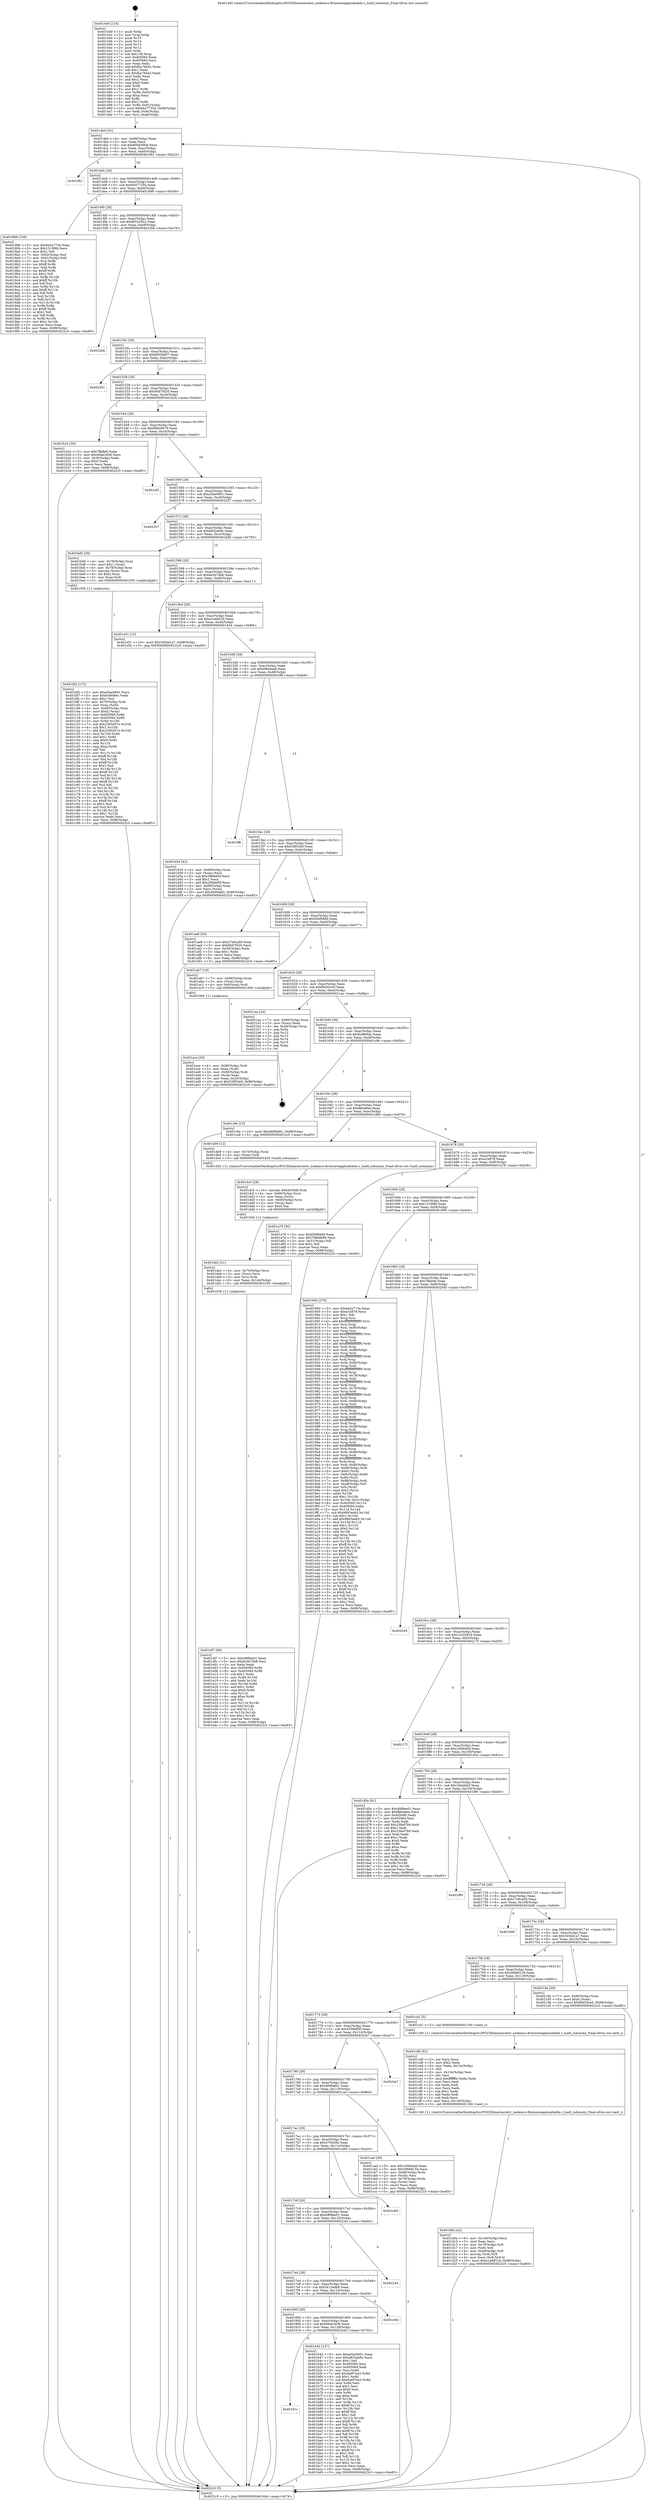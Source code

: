 digraph "0x401440" {
  label = "0x401440 (/mnt/c/Users/mathe/Desktop/tcc/POCII/binaries/extr_nodemcu-firmwareapplualtable.c_luaH_isdummy_Final-ollvm.out::main(0))"
  labelloc = "t"
  node[shape=record]

  Entry [label="",width=0.3,height=0.3,shape=circle,fillcolor=black,style=filled]
  "0x4014b4" [label="{
     0x4014b4 [32]\l
     | [instrs]\l
     &nbsp;&nbsp;0x4014b4 \<+6\>: mov -0x98(%rbp),%eax\l
     &nbsp;&nbsp;0x4014ba \<+2\>: mov %eax,%ecx\l
     &nbsp;&nbsp;0x4014bc \<+6\>: sub $0x80bd39b8,%ecx\l
     &nbsp;&nbsp;0x4014c2 \<+6\>: mov %eax,-0xac(%rbp)\l
     &nbsp;&nbsp;0x4014c8 \<+6\>: mov %ecx,-0xb0(%rbp)\l
     &nbsp;&nbsp;0x4014ce \<+6\>: je 0000000000401f62 \<main+0xb22\>\l
  }"]
  "0x401f62" [label="{
     0x401f62\l
  }", style=dashed]
  "0x4014d4" [label="{
     0x4014d4 [28]\l
     | [instrs]\l
     &nbsp;&nbsp;0x4014d4 \<+5\>: jmp 00000000004014d9 \<main+0x99\>\l
     &nbsp;&nbsp;0x4014d9 \<+6\>: mov -0xac(%rbp),%eax\l
     &nbsp;&nbsp;0x4014df \<+5\>: sub $0x84477354,%eax\l
     &nbsp;&nbsp;0x4014e4 \<+6\>: mov %eax,-0xb4(%rbp)\l
     &nbsp;&nbsp;0x4014ea \<+6\>: je 0000000000401896 \<main+0x456\>\l
  }"]
  Exit [label="",width=0.3,height=0.3,shape=circle,fillcolor=black,style=filled,peripheries=2]
  "0x401896" [label="{
     0x401896 [106]\l
     | [instrs]\l
     &nbsp;&nbsp;0x401896 \<+5\>: mov $0x6a5a773e,%eax\l
     &nbsp;&nbsp;0x40189b \<+5\>: mov $0x13199fd,%ecx\l
     &nbsp;&nbsp;0x4018a0 \<+2\>: mov $0x1,%dl\l
     &nbsp;&nbsp;0x4018a2 \<+7\>: mov -0x92(%rbp),%sil\l
     &nbsp;&nbsp;0x4018a9 \<+7\>: mov -0x91(%rbp),%dil\l
     &nbsp;&nbsp;0x4018b0 \<+3\>: mov %sil,%r8b\l
     &nbsp;&nbsp;0x4018b3 \<+4\>: xor $0xff,%r8b\l
     &nbsp;&nbsp;0x4018b7 \<+3\>: mov %dil,%r9b\l
     &nbsp;&nbsp;0x4018ba \<+4\>: xor $0xff,%r9b\l
     &nbsp;&nbsp;0x4018be \<+3\>: xor $0x1,%dl\l
     &nbsp;&nbsp;0x4018c1 \<+3\>: mov %r8b,%r10b\l
     &nbsp;&nbsp;0x4018c4 \<+4\>: and $0xff,%r10b\l
     &nbsp;&nbsp;0x4018c8 \<+3\>: and %dl,%sil\l
     &nbsp;&nbsp;0x4018cb \<+3\>: mov %r9b,%r11b\l
     &nbsp;&nbsp;0x4018ce \<+4\>: and $0xff,%r11b\l
     &nbsp;&nbsp;0x4018d2 \<+3\>: and %dl,%dil\l
     &nbsp;&nbsp;0x4018d5 \<+3\>: or %sil,%r10b\l
     &nbsp;&nbsp;0x4018d8 \<+3\>: or %dil,%r11b\l
     &nbsp;&nbsp;0x4018db \<+3\>: xor %r11b,%r10b\l
     &nbsp;&nbsp;0x4018de \<+3\>: or %r9b,%r8b\l
     &nbsp;&nbsp;0x4018e1 \<+4\>: xor $0xff,%r8b\l
     &nbsp;&nbsp;0x4018e5 \<+3\>: or $0x1,%dl\l
     &nbsp;&nbsp;0x4018e8 \<+3\>: and %dl,%r8b\l
     &nbsp;&nbsp;0x4018eb \<+3\>: or %r8b,%r10b\l
     &nbsp;&nbsp;0x4018ee \<+4\>: test $0x1,%r10b\l
     &nbsp;&nbsp;0x4018f2 \<+3\>: cmovne %ecx,%eax\l
     &nbsp;&nbsp;0x4018f5 \<+6\>: mov %eax,-0x98(%rbp)\l
     &nbsp;&nbsp;0x4018fb \<+5\>: jmp 00000000004022c5 \<main+0xe85\>\l
  }"]
  "0x4014f0" [label="{
     0x4014f0 [28]\l
     | [instrs]\l
     &nbsp;&nbsp;0x4014f0 \<+5\>: jmp 00000000004014f5 \<main+0xb5\>\l
     &nbsp;&nbsp;0x4014f5 \<+6\>: mov -0xac(%rbp),%eax\l
     &nbsp;&nbsp;0x4014fb \<+5\>: sub $0x8f1b2922,%eax\l
     &nbsp;&nbsp;0x401500 \<+6\>: mov %eax,-0xb8(%rbp)\l
     &nbsp;&nbsp;0x401506 \<+6\>: je 00000000004022b6 \<main+0xe76\>\l
  }"]
  "0x4022c5" [label="{
     0x4022c5 [5]\l
     | [instrs]\l
     &nbsp;&nbsp;0x4022c5 \<+5\>: jmp 00000000004014b4 \<main+0x74\>\l
  }"]
  "0x401440" [label="{
     0x401440 [116]\l
     | [instrs]\l
     &nbsp;&nbsp;0x401440 \<+1\>: push %rbp\l
     &nbsp;&nbsp;0x401441 \<+3\>: mov %rsp,%rbp\l
     &nbsp;&nbsp;0x401444 \<+2\>: push %r15\l
     &nbsp;&nbsp;0x401446 \<+2\>: push %r14\l
     &nbsp;&nbsp;0x401448 \<+2\>: push %r13\l
     &nbsp;&nbsp;0x40144a \<+2\>: push %r12\l
     &nbsp;&nbsp;0x40144c \<+1\>: push %rbx\l
     &nbsp;&nbsp;0x40144d \<+7\>: sub $0x138,%rsp\l
     &nbsp;&nbsp;0x401454 \<+7\>: mov 0x405060,%eax\l
     &nbsp;&nbsp;0x40145b \<+7\>: mov 0x405064,%ecx\l
     &nbsp;&nbsp;0x401462 \<+2\>: mov %eax,%edx\l
     &nbsp;&nbsp;0x401464 \<+6\>: add $0xfba79d42,%edx\l
     &nbsp;&nbsp;0x40146a \<+3\>: sub $0x1,%edx\l
     &nbsp;&nbsp;0x40146d \<+6\>: sub $0xfba79d42,%edx\l
     &nbsp;&nbsp;0x401473 \<+3\>: imul %edx,%eax\l
     &nbsp;&nbsp;0x401476 \<+3\>: and $0x1,%eax\l
     &nbsp;&nbsp;0x401479 \<+3\>: cmp $0x0,%eax\l
     &nbsp;&nbsp;0x40147c \<+4\>: sete %r8b\l
     &nbsp;&nbsp;0x401480 \<+4\>: and $0x1,%r8b\l
     &nbsp;&nbsp;0x401484 \<+7\>: mov %r8b,-0x92(%rbp)\l
     &nbsp;&nbsp;0x40148b \<+3\>: cmp $0xa,%ecx\l
     &nbsp;&nbsp;0x40148e \<+4\>: setl %r8b\l
     &nbsp;&nbsp;0x401492 \<+4\>: and $0x1,%r8b\l
     &nbsp;&nbsp;0x401496 \<+7\>: mov %r8b,-0x91(%rbp)\l
     &nbsp;&nbsp;0x40149d \<+10\>: movl $0x84477354,-0x98(%rbp)\l
     &nbsp;&nbsp;0x4014a7 \<+6\>: mov %edi,-0x9c(%rbp)\l
     &nbsp;&nbsp;0x4014ad \<+7\>: mov %rsi,-0xa8(%rbp)\l
  }"]
  "0x401df7" [label="{
     0x401df7 [90]\l
     | [instrs]\l
     &nbsp;&nbsp;0x401df7 \<+5\>: mov $0x48f9ee01,%eax\l
     &nbsp;&nbsp;0x401dfc \<+5\>: mov $0xde3b74b8,%esi\l
     &nbsp;&nbsp;0x401e01 \<+2\>: xor %edx,%edx\l
     &nbsp;&nbsp;0x401e03 \<+8\>: mov 0x405060,%r8d\l
     &nbsp;&nbsp;0x401e0b \<+8\>: mov 0x405064,%r9d\l
     &nbsp;&nbsp;0x401e13 \<+3\>: sub $0x1,%edx\l
     &nbsp;&nbsp;0x401e16 \<+3\>: mov %r8d,%r10d\l
     &nbsp;&nbsp;0x401e19 \<+3\>: add %edx,%r10d\l
     &nbsp;&nbsp;0x401e1c \<+4\>: imul %r10d,%r8d\l
     &nbsp;&nbsp;0x401e20 \<+4\>: and $0x1,%r8d\l
     &nbsp;&nbsp;0x401e24 \<+4\>: cmp $0x0,%r8d\l
     &nbsp;&nbsp;0x401e28 \<+4\>: sete %r11b\l
     &nbsp;&nbsp;0x401e2c \<+4\>: cmp $0xa,%r9d\l
     &nbsp;&nbsp;0x401e30 \<+3\>: setl %bl\l
     &nbsp;&nbsp;0x401e33 \<+3\>: mov %r11b,%r14b\l
     &nbsp;&nbsp;0x401e36 \<+3\>: and %bl,%r14b\l
     &nbsp;&nbsp;0x401e39 \<+3\>: xor %bl,%r11b\l
     &nbsp;&nbsp;0x401e3c \<+3\>: or %r11b,%r14b\l
     &nbsp;&nbsp;0x401e3f \<+4\>: test $0x1,%r14b\l
     &nbsp;&nbsp;0x401e43 \<+3\>: cmovne %esi,%eax\l
     &nbsp;&nbsp;0x401e46 \<+6\>: mov %eax,-0x98(%rbp)\l
     &nbsp;&nbsp;0x401e4c \<+5\>: jmp 00000000004022c5 \<main+0xe85\>\l
  }"]
  "0x4022b6" [label="{
     0x4022b6\l
  }", style=dashed]
  "0x40150c" [label="{
     0x40150c [28]\l
     | [instrs]\l
     &nbsp;&nbsp;0x40150c \<+5\>: jmp 0000000000401511 \<main+0xd1\>\l
     &nbsp;&nbsp;0x401511 \<+6\>: mov -0xac(%rbp),%eax\l
     &nbsp;&nbsp;0x401517 \<+5\>: sub $0x8f556b07,%eax\l
     &nbsp;&nbsp;0x40151c \<+6\>: mov %eax,-0xbc(%rbp)\l
     &nbsp;&nbsp;0x401522 \<+6\>: je 0000000000402291 \<main+0xe51\>\l
  }"]
  "0x401de2" [label="{
     0x401de2 [21]\l
     | [instrs]\l
     &nbsp;&nbsp;0x401de2 \<+4\>: mov -0x70(%rbp),%rcx\l
     &nbsp;&nbsp;0x401de6 \<+3\>: mov (%rcx),%rcx\l
     &nbsp;&nbsp;0x401de9 \<+3\>: mov %rcx,%rdi\l
     &nbsp;&nbsp;0x401dec \<+6\>: mov %eax,-0x144(%rbp)\l
     &nbsp;&nbsp;0x401df2 \<+5\>: call 0000000000401030 \<free@plt\>\l
     | [calls]\l
     &nbsp;&nbsp;0x401030 \{1\} (unknown)\l
  }"]
  "0x402291" [label="{
     0x402291\l
  }", style=dashed]
  "0x401528" [label="{
     0x401528 [28]\l
     | [instrs]\l
     &nbsp;&nbsp;0x401528 \<+5\>: jmp 000000000040152d \<main+0xed\>\l
     &nbsp;&nbsp;0x40152d \<+6\>: mov -0xac(%rbp),%eax\l
     &nbsp;&nbsp;0x401533 \<+5\>: sub $0x90d7f420,%eax\l
     &nbsp;&nbsp;0x401538 \<+6\>: mov %eax,-0xc0(%rbp)\l
     &nbsp;&nbsp;0x40153e \<+6\>: je 0000000000401b24 \<main+0x6e4\>\l
  }"]
  "0x401dc5" [label="{
     0x401dc5 [29]\l
     | [instrs]\l
     &nbsp;&nbsp;0x401dc5 \<+10\>: movabs $0x4030d6,%rdi\l
     &nbsp;&nbsp;0x401dcf \<+4\>: mov -0x60(%rbp),%rcx\l
     &nbsp;&nbsp;0x401dd3 \<+2\>: mov %eax,(%rcx)\l
     &nbsp;&nbsp;0x401dd5 \<+4\>: mov -0x60(%rbp),%rcx\l
     &nbsp;&nbsp;0x401dd9 \<+2\>: mov (%rcx),%esi\l
     &nbsp;&nbsp;0x401ddb \<+2\>: mov $0x0,%al\l
     &nbsp;&nbsp;0x401ddd \<+5\>: call 0000000000401040 \<printf@plt\>\l
     | [calls]\l
     &nbsp;&nbsp;0x401040 \{1\} (unknown)\l
  }"]
  "0x401b24" [label="{
     0x401b24 [30]\l
     | [instrs]\l
     &nbsp;&nbsp;0x401b24 \<+5\>: mov $0x7ffa8e6,%eax\l
     &nbsp;&nbsp;0x401b29 \<+5\>: mov $0x69ab3456,%ecx\l
     &nbsp;&nbsp;0x401b2e \<+3\>: mov -0x30(%rbp),%edx\l
     &nbsp;&nbsp;0x401b31 \<+3\>: cmp $0x0,%edx\l
     &nbsp;&nbsp;0x401b34 \<+3\>: cmove %ecx,%eax\l
     &nbsp;&nbsp;0x401b37 \<+6\>: mov %eax,-0x98(%rbp)\l
     &nbsp;&nbsp;0x401b3d \<+5\>: jmp 00000000004022c5 \<main+0xe85\>\l
  }"]
  "0x401544" [label="{
     0x401544 [28]\l
     | [instrs]\l
     &nbsp;&nbsp;0x401544 \<+5\>: jmp 0000000000401549 \<main+0x109\>\l
     &nbsp;&nbsp;0x401549 \<+6\>: mov -0xac(%rbp),%eax\l
     &nbsp;&nbsp;0x40154f \<+5\>: sub $0x99d28b79,%eax\l
     &nbsp;&nbsp;0x401554 \<+6\>: mov %eax,-0xc4(%rbp)\l
     &nbsp;&nbsp;0x40155a \<+6\>: je 0000000000401ef3 \<main+0xab3\>\l
  }"]
  "0x401d0a" [label="{
     0x401d0a [42]\l
     | [instrs]\l
     &nbsp;&nbsp;0x401d0a \<+6\>: mov -0x140(%rbp),%ecx\l
     &nbsp;&nbsp;0x401d10 \<+3\>: imul %eax,%ecx\l
     &nbsp;&nbsp;0x401d13 \<+4\>: mov -0x70(%rbp),%r8\l
     &nbsp;&nbsp;0x401d17 \<+3\>: mov (%r8),%r8\l
     &nbsp;&nbsp;0x401d1a \<+4\>: mov -0x68(%rbp),%r9\l
     &nbsp;&nbsp;0x401d1e \<+3\>: movslq (%r9),%r9\l
     &nbsp;&nbsp;0x401d21 \<+4\>: mov %ecx,(%r8,%r9,4)\l
     &nbsp;&nbsp;0x401d25 \<+10\>: movl $0xe1a9d51b,-0x98(%rbp)\l
     &nbsp;&nbsp;0x401d2f \<+5\>: jmp 00000000004022c5 \<main+0xe85\>\l
  }"]
  "0x401ef3" [label="{
     0x401ef3\l
  }", style=dashed]
  "0x401560" [label="{
     0x401560 [28]\l
     | [instrs]\l
     &nbsp;&nbsp;0x401560 \<+5\>: jmp 0000000000401565 \<main+0x125\>\l
     &nbsp;&nbsp;0x401565 \<+6\>: mov -0xac(%rbp),%eax\l
     &nbsp;&nbsp;0x40156b \<+5\>: sub $0xa5be0601,%eax\l
     &nbsp;&nbsp;0x401570 \<+6\>: mov %eax,-0xc8(%rbp)\l
     &nbsp;&nbsp;0x401576 \<+6\>: je 0000000000402207 \<main+0xdc7\>\l
  }"]
  "0x401cd6" [label="{
     0x401cd6 [52]\l
     | [instrs]\l
     &nbsp;&nbsp;0x401cd6 \<+2\>: xor %ecx,%ecx\l
     &nbsp;&nbsp;0x401cd8 \<+5\>: mov $0x2,%edx\l
     &nbsp;&nbsp;0x401cdd \<+6\>: mov %edx,-0x13c(%rbp)\l
     &nbsp;&nbsp;0x401ce3 \<+1\>: cltd\l
     &nbsp;&nbsp;0x401ce4 \<+6\>: mov -0x13c(%rbp),%esi\l
     &nbsp;&nbsp;0x401cea \<+2\>: idiv %esi\l
     &nbsp;&nbsp;0x401cec \<+6\>: imul $0xfffffffe,%edx,%edx\l
     &nbsp;&nbsp;0x401cf2 \<+2\>: mov %ecx,%edi\l
     &nbsp;&nbsp;0x401cf4 \<+2\>: sub %edx,%edi\l
     &nbsp;&nbsp;0x401cf6 \<+2\>: mov %ecx,%edx\l
     &nbsp;&nbsp;0x401cf8 \<+3\>: sub $0x1,%edx\l
     &nbsp;&nbsp;0x401cfb \<+2\>: add %edx,%edi\l
     &nbsp;&nbsp;0x401cfd \<+2\>: sub %edi,%ecx\l
     &nbsp;&nbsp;0x401cff \<+6\>: mov %ecx,-0x140(%rbp)\l
     &nbsp;&nbsp;0x401d05 \<+5\>: call 0000000000401160 \<next_i\>\l
     | [calls]\l
     &nbsp;&nbsp;0x401160 \{1\} (/mnt/c/Users/mathe/Desktop/tcc/POCII/binaries/extr_nodemcu-firmwareapplualtable.c_luaH_isdummy_Final-ollvm.out::next_i)\l
  }"]
  "0x402207" [label="{
     0x402207\l
  }", style=dashed]
  "0x40157c" [label="{
     0x40157c [28]\l
     | [instrs]\l
     &nbsp;&nbsp;0x40157c \<+5\>: jmp 0000000000401581 \<main+0x141\>\l
     &nbsp;&nbsp;0x401581 \<+6\>: mov -0xac(%rbp),%eax\l
     &nbsp;&nbsp;0x401587 \<+5\>: sub $0xb832ab9c,%eax\l
     &nbsp;&nbsp;0x40158c \<+6\>: mov %eax,-0xcc(%rbp)\l
     &nbsp;&nbsp;0x401592 \<+6\>: je 0000000000401bd5 \<main+0x795\>\l
  }"]
  "0x401bf2" [label="{
     0x401bf2 [172]\l
     | [instrs]\l
     &nbsp;&nbsp;0x401bf2 \<+5\>: mov $0xa5be0601,%ecx\l
     &nbsp;&nbsp;0x401bf7 \<+5\>: mov $0xfcd806ec,%edx\l
     &nbsp;&nbsp;0x401bfc \<+3\>: mov $0x1,%sil\l
     &nbsp;&nbsp;0x401bff \<+4\>: mov -0x70(%rbp),%rdi\l
     &nbsp;&nbsp;0x401c03 \<+3\>: mov %rax,(%rdi)\l
     &nbsp;&nbsp;0x401c06 \<+4\>: mov -0x68(%rbp),%rax\l
     &nbsp;&nbsp;0x401c0a \<+6\>: movl $0x0,(%rax)\l
     &nbsp;&nbsp;0x401c10 \<+8\>: mov 0x405060,%r8d\l
     &nbsp;&nbsp;0x401c18 \<+8\>: mov 0x405064,%r9d\l
     &nbsp;&nbsp;0x401c20 \<+3\>: mov %r8d,%r10d\l
     &nbsp;&nbsp;0x401c23 \<+7\>: sub $0x2395d57e,%r10d\l
     &nbsp;&nbsp;0x401c2a \<+4\>: sub $0x1,%r10d\l
     &nbsp;&nbsp;0x401c2e \<+7\>: add $0x2395d57e,%r10d\l
     &nbsp;&nbsp;0x401c35 \<+4\>: imul %r10d,%r8d\l
     &nbsp;&nbsp;0x401c39 \<+4\>: and $0x1,%r8d\l
     &nbsp;&nbsp;0x401c3d \<+4\>: cmp $0x0,%r8d\l
     &nbsp;&nbsp;0x401c41 \<+4\>: sete %r11b\l
     &nbsp;&nbsp;0x401c45 \<+4\>: cmp $0xa,%r9d\l
     &nbsp;&nbsp;0x401c49 \<+3\>: setl %bl\l
     &nbsp;&nbsp;0x401c4c \<+3\>: mov %r11b,%r14b\l
     &nbsp;&nbsp;0x401c4f \<+4\>: xor $0xff,%r14b\l
     &nbsp;&nbsp;0x401c53 \<+3\>: mov %bl,%r15b\l
     &nbsp;&nbsp;0x401c56 \<+4\>: xor $0xff,%r15b\l
     &nbsp;&nbsp;0x401c5a \<+4\>: xor $0x1,%sil\l
     &nbsp;&nbsp;0x401c5e \<+3\>: mov %r14b,%r12b\l
     &nbsp;&nbsp;0x401c61 \<+4\>: and $0xff,%r12b\l
     &nbsp;&nbsp;0x401c65 \<+3\>: and %sil,%r11b\l
     &nbsp;&nbsp;0x401c68 \<+3\>: mov %r15b,%r13b\l
     &nbsp;&nbsp;0x401c6b \<+4\>: and $0xff,%r13b\l
     &nbsp;&nbsp;0x401c6f \<+3\>: and %sil,%bl\l
     &nbsp;&nbsp;0x401c72 \<+3\>: or %r11b,%r12b\l
     &nbsp;&nbsp;0x401c75 \<+3\>: or %bl,%r13b\l
     &nbsp;&nbsp;0x401c78 \<+3\>: xor %r13b,%r12b\l
     &nbsp;&nbsp;0x401c7b \<+3\>: or %r15b,%r14b\l
     &nbsp;&nbsp;0x401c7e \<+4\>: xor $0xff,%r14b\l
     &nbsp;&nbsp;0x401c82 \<+4\>: or $0x1,%sil\l
     &nbsp;&nbsp;0x401c86 \<+3\>: and %sil,%r14b\l
     &nbsp;&nbsp;0x401c89 \<+3\>: or %r14b,%r12b\l
     &nbsp;&nbsp;0x401c8c \<+4\>: test $0x1,%r12b\l
     &nbsp;&nbsp;0x401c90 \<+3\>: cmovne %edx,%ecx\l
     &nbsp;&nbsp;0x401c93 \<+6\>: mov %ecx,-0x98(%rbp)\l
     &nbsp;&nbsp;0x401c99 \<+5\>: jmp 00000000004022c5 \<main+0xe85\>\l
  }"]
  "0x401bd5" [label="{
     0x401bd5 [29]\l
     | [instrs]\l
     &nbsp;&nbsp;0x401bd5 \<+4\>: mov -0x78(%rbp),%rax\l
     &nbsp;&nbsp;0x401bd9 \<+6\>: movl $0x1,(%rax)\l
     &nbsp;&nbsp;0x401bdf \<+4\>: mov -0x78(%rbp),%rax\l
     &nbsp;&nbsp;0x401be3 \<+3\>: movslq (%rax),%rax\l
     &nbsp;&nbsp;0x401be6 \<+4\>: shl $0x2,%rax\l
     &nbsp;&nbsp;0x401bea \<+3\>: mov %rax,%rdi\l
     &nbsp;&nbsp;0x401bed \<+5\>: call 0000000000401050 \<malloc@plt\>\l
     | [calls]\l
     &nbsp;&nbsp;0x401050 \{1\} (unknown)\l
  }"]
  "0x401598" [label="{
     0x401598 [28]\l
     | [instrs]\l
     &nbsp;&nbsp;0x401598 \<+5\>: jmp 000000000040159d \<main+0x15d\>\l
     &nbsp;&nbsp;0x40159d \<+6\>: mov -0xac(%rbp),%eax\l
     &nbsp;&nbsp;0x4015a3 \<+5\>: sub $0xde3b74b8,%eax\l
     &nbsp;&nbsp;0x4015a8 \<+6\>: mov %eax,-0xd0(%rbp)\l
     &nbsp;&nbsp;0x4015ae \<+6\>: je 0000000000401e51 \<main+0xa11\>\l
  }"]
  "0x40181c" [label="{
     0x40181c\l
  }", style=dashed]
  "0x401e51" [label="{
     0x401e51 [15]\l
     | [instrs]\l
     &nbsp;&nbsp;0x401e51 \<+10\>: movl $0x345bd1a7,-0x98(%rbp)\l
     &nbsp;&nbsp;0x401e5b \<+5\>: jmp 00000000004022c5 \<main+0xe85\>\l
  }"]
  "0x4015b4" [label="{
     0x4015b4 [28]\l
     | [instrs]\l
     &nbsp;&nbsp;0x4015b4 \<+5\>: jmp 00000000004015b9 \<main+0x179\>\l
     &nbsp;&nbsp;0x4015b9 \<+6\>: mov -0xac(%rbp),%eax\l
     &nbsp;&nbsp;0x4015bf \<+5\>: sub $0xe1a9d51b,%eax\l
     &nbsp;&nbsp;0x4015c4 \<+6\>: mov %eax,-0xd4(%rbp)\l
     &nbsp;&nbsp;0x4015ca \<+6\>: je 0000000000401d34 \<main+0x8f4\>\l
  }"]
  "0x401b42" [label="{
     0x401b42 [147]\l
     | [instrs]\l
     &nbsp;&nbsp;0x401b42 \<+5\>: mov $0xa5be0601,%eax\l
     &nbsp;&nbsp;0x401b47 \<+5\>: mov $0xb832ab9c,%ecx\l
     &nbsp;&nbsp;0x401b4c \<+2\>: mov $0x1,%dl\l
     &nbsp;&nbsp;0x401b4e \<+7\>: mov 0x405060,%esi\l
     &nbsp;&nbsp;0x401b55 \<+7\>: mov 0x405064,%edi\l
     &nbsp;&nbsp;0x401b5c \<+3\>: mov %esi,%r8d\l
     &nbsp;&nbsp;0x401b5f \<+7\>: add $0x6a6f7ea3,%r8d\l
     &nbsp;&nbsp;0x401b66 \<+4\>: sub $0x1,%r8d\l
     &nbsp;&nbsp;0x401b6a \<+7\>: sub $0x6a6f7ea3,%r8d\l
     &nbsp;&nbsp;0x401b71 \<+4\>: imul %r8d,%esi\l
     &nbsp;&nbsp;0x401b75 \<+3\>: and $0x1,%esi\l
     &nbsp;&nbsp;0x401b78 \<+3\>: cmp $0x0,%esi\l
     &nbsp;&nbsp;0x401b7b \<+4\>: sete %r9b\l
     &nbsp;&nbsp;0x401b7f \<+3\>: cmp $0xa,%edi\l
     &nbsp;&nbsp;0x401b82 \<+4\>: setl %r10b\l
     &nbsp;&nbsp;0x401b86 \<+3\>: mov %r9b,%r11b\l
     &nbsp;&nbsp;0x401b89 \<+4\>: xor $0xff,%r11b\l
     &nbsp;&nbsp;0x401b8d \<+3\>: mov %r10b,%bl\l
     &nbsp;&nbsp;0x401b90 \<+3\>: xor $0xff,%bl\l
     &nbsp;&nbsp;0x401b93 \<+3\>: xor $0x1,%dl\l
     &nbsp;&nbsp;0x401b96 \<+3\>: mov %r11b,%r14b\l
     &nbsp;&nbsp;0x401b99 \<+4\>: and $0xff,%r14b\l
     &nbsp;&nbsp;0x401b9d \<+3\>: and %dl,%r9b\l
     &nbsp;&nbsp;0x401ba0 \<+3\>: mov %bl,%r15b\l
     &nbsp;&nbsp;0x401ba3 \<+4\>: and $0xff,%r15b\l
     &nbsp;&nbsp;0x401ba7 \<+3\>: and %dl,%r10b\l
     &nbsp;&nbsp;0x401baa \<+3\>: or %r9b,%r14b\l
     &nbsp;&nbsp;0x401bad \<+3\>: or %r10b,%r15b\l
     &nbsp;&nbsp;0x401bb0 \<+3\>: xor %r15b,%r14b\l
     &nbsp;&nbsp;0x401bb3 \<+3\>: or %bl,%r11b\l
     &nbsp;&nbsp;0x401bb6 \<+4\>: xor $0xff,%r11b\l
     &nbsp;&nbsp;0x401bba \<+3\>: or $0x1,%dl\l
     &nbsp;&nbsp;0x401bbd \<+3\>: and %dl,%r11b\l
     &nbsp;&nbsp;0x401bc0 \<+3\>: or %r11b,%r14b\l
     &nbsp;&nbsp;0x401bc3 \<+4\>: test $0x1,%r14b\l
     &nbsp;&nbsp;0x401bc7 \<+3\>: cmovne %ecx,%eax\l
     &nbsp;&nbsp;0x401bca \<+6\>: mov %eax,-0x98(%rbp)\l
     &nbsp;&nbsp;0x401bd0 \<+5\>: jmp 00000000004022c5 \<main+0xe85\>\l
  }"]
  "0x401d34" [label="{
     0x401d34 [42]\l
     | [instrs]\l
     &nbsp;&nbsp;0x401d34 \<+4\>: mov -0x68(%rbp),%rax\l
     &nbsp;&nbsp;0x401d38 \<+2\>: mov (%rax),%ecx\l
     &nbsp;&nbsp;0x401d3a \<+6\>: sub $0x29feb65f,%ecx\l
     &nbsp;&nbsp;0x401d40 \<+3\>: add $0x1,%ecx\l
     &nbsp;&nbsp;0x401d43 \<+6\>: add $0x29feb65f,%ecx\l
     &nbsp;&nbsp;0x401d49 \<+4\>: mov -0x68(%rbp),%rax\l
     &nbsp;&nbsp;0x401d4d \<+2\>: mov %ecx,(%rax)\l
     &nbsp;&nbsp;0x401d4f \<+10\>: movl $0x4690afd1,-0x98(%rbp)\l
     &nbsp;&nbsp;0x401d59 \<+5\>: jmp 00000000004022c5 \<main+0xe85\>\l
  }"]
  "0x4015d0" [label="{
     0x4015d0 [28]\l
     | [instrs]\l
     &nbsp;&nbsp;0x4015d0 \<+5\>: jmp 00000000004015d5 \<main+0x195\>\l
     &nbsp;&nbsp;0x4015d5 \<+6\>: mov -0xac(%rbp),%eax\l
     &nbsp;&nbsp;0x4015db \<+5\>: sub $0xe9f44aa8,%eax\l
     &nbsp;&nbsp;0x4015e0 \<+6\>: mov %eax,-0xd8(%rbp)\l
     &nbsp;&nbsp;0x4015e6 \<+6\>: je 0000000000401ff8 \<main+0xbb8\>\l
  }"]
  "0x401800" [label="{
     0x401800 [28]\l
     | [instrs]\l
     &nbsp;&nbsp;0x401800 \<+5\>: jmp 0000000000401805 \<main+0x3c5\>\l
     &nbsp;&nbsp;0x401805 \<+6\>: mov -0xac(%rbp),%eax\l
     &nbsp;&nbsp;0x40180b \<+5\>: sub $0x69ab3456,%eax\l
     &nbsp;&nbsp;0x401810 \<+6\>: mov %eax,-0x128(%rbp)\l
     &nbsp;&nbsp;0x401816 \<+6\>: je 0000000000401b42 \<main+0x702\>\l
  }"]
  "0x401ff8" [label="{
     0x401ff8\l
  }", style=dashed]
  "0x4015ec" [label="{
     0x4015ec [28]\l
     | [instrs]\l
     &nbsp;&nbsp;0x4015ec \<+5\>: jmp 00000000004015f1 \<main+0x1b1\>\l
     &nbsp;&nbsp;0x4015f1 \<+6\>: mov -0xac(%rbp),%eax\l
     &nbsp;&nbsp;0x4015f7 \<+5\>: sub $0xf18f33e9,%eax\l
     &nbsp;&nbsp;0x4015fc \<+6\>: mov %eax,-0xdc(%rbp)\l
     &nbsp;&nbsp;0x401602 \<+6\>: je 0000000000401ae8 \<main+0x6a8\>\l
  }"]
  "0x401e9d" [label="{
     0x401e9d\l
  }", style=dashed]
  "0x401ae8" [label="{
     0x401ae8 [30]\l
     | [instrs]\l
     &nbsp;&nbsp;0x401ae8 \<+5\>: mov $0x27e8ca59,%eax\l
     &nbsp;&nbsp;0x401aed \<+5\>: mov $0x90d7f420,%ecx\l
     &nbsp;&nbsp;0x401af2 \<+3\>: mov -0x30(%rbp),%edx\l
     &nbsp;&nbsp;0x401af5 \<+3\>: cmp $0x1,%edx\l
     &nbsp;&nbsp;0x401af8 \<+3\>: cmovl %ecx,%eax\l
     &nbsp;&nbsp;0x401afb \<+6\>: mov %eax,-0x98(%rbp)\l
     &nbsp;&nbsp;0x401b01 \<+5\>: jmp 00000000004022c5 \<main+0xe85\>\l
  }"]
  "0x401608" [label="{
     0x401608 [28]\l
     | [instrs]\l
     &nbsp;&nbsp;0x401608 \<+5\>: jmp 000000000040160d \<main+0x1cd\>\l
     &nbsp;&nbsp;0x40160d \<+6\>: mov -0xac(%rbp),%eax\l
     &nbsp;&nbsp;0x401613 \<+5\>: sub $0xf2bf68d9,%eax\l
     &nbsp;&nbsp;0x401618 \<+6\>: mov %eax,-0xe0(%rbp)\l
     &nbsp;&nbsp;0x40161e \<+6\>: je 0000000000401ab7 \<main+0x677\>\l
  }"]
  "0x4017e4" [label="{
     0x4017e4 [28]\l
     | [instrs]\l
     &nbsp;&nbsp;0x4017e4 \<+5\>: jmp 00000000004017e9 \<main+0x3a9\>\l
     &nbsp;&nbsp;0x4017e9 \<+6\>: mov -0xac(%rbp),%eax\l
     &nbsp;&nbsp;0x4017ef \<+5\>: sub $0x5413adb8,%eax\l
     &nbsp;&nbsp;0x4017f4 \<+6\>: mov %eax,-0x124(%rbp)\l
     &nbsp;&nbsp;0x4017fa \<+6\>: je 0000000000401e9d \<main+0xa5d\>\l
  }"]
  "0x401ab7" [label="{
     0x401ab7 [19]\l
     | [instrs]\l
     &nbsp;&nbsp;0x401ab7 \<+7\>: mov -0x88(%rbp),%rax\l
     &nbsp;&nbsp;0x401abe \<+3\>: mov (%rax),%rax\l
     &nbsp;&nbsp;0x401ac1 \<+4\>: mov 0x8(%rax),%rdi\l
     &nbsp;&nbsp;0x401ac5 \<+5\>: call 0000000000401060 \<atoi@plt\>\l
     | [calls]\l
     &nbsp;&nbsp;0x401060 \{1\} (unknown)\l
  }"]
  "0x401624" [label="{
     0x401624 [28]\l
     | [instrs]\l
     &nbsp;&nbsp;0x401624 \<+5\>: jmp 0000000000401629 \<main+0x1e9\>\l
     &nbsp;&nbsp;0x401629 \<+6\>: mov -0xac(%rbp),%eax\l
     &nbsp;&nbsp;0x40162f \<+5\>: sub $0xf6d35ce5,%eax\l
     &nbsp;&nbsp;0x401634 \<+6\>: mov %eax,-0xe4(%rbp)\l
     &nbsp;&nbsp;0x40163a \<+6\>: je 00000000004021aa \<main+0xd6a\>\l
  }"]
  "0x402244" [label="{
     0x402244\l
  }", style=dashed]
  "0x4021aa" [label="{
     0x4021aa [24]\l
     | [instrs]\l
     &nbsp;&nbsp;0x4021aa \<+7\>: mov -0x90(%rbp),%rax\l
     &nbsp;&nbsp;0x4021b1 \<+2\>: mov (%rax),%eax\l
     &nbsp;&nbsp;0x4021b3 \<+4\>: lea -0x28(%rbp),%rsp\l
     &nbsp;&nbsp;0x4021b7 \<+1\>: pop %rbx\l
     &nbsp;&nbsp;0x4021b8 \<+2\>: pop %r12\l
     &nbsp;&nbsp;0x4021ba \<+2\>: pop %r13\l
     &nbsp;&nbsp;0x4021bc \<+2\>: pop %r14\l
     &nbsp;&nbsp;0x4021be \<+2\>: pop %r15\l
     &nbsp;&nbsp;0x4021c0 \<+1\>: pop %rbp\l
     &nbsp;&nbsp;0x4021c1 \<+1\>: ret\l
  }"]
  "0x401640" [label="{
     0x401640 [28]\l
     | [instrs]\l
     &nbsp;&nbsp;0x401640 \<+5\>: jmp 0000000000401645 \<main+0x205\>\l
     &nbsp;&nbsp;0x401645 \<+6\>: mov -0xac(%rbp),%eax\l
     &nbsp;&nbsp;0x40164b \<+5\>: sub $0xfcd806ec,%eax\l
     &nbsp;&nbsp;0x401650 \<+6\>: mov %eax,-0xe8(%rbp)\l
     &nbsp;&nbsp;0x401656 \<+6\>: je 0000000000401c9e \<main+0x85e\>\l
  }"]
  "0x4017c8" [label="{
     0x4017c8 [28]\l
     | [instrs]\l
     &nbsp;&nbsp;0x4017c8 \<+5\>: jmp 00000000004017cd \<main+0x38d\>\l
     &nbsp;&nbsp;0x4017cd \<+6\>: mov -0xac(%rbp),%eax\l
     &nbsp;&nbsp;0x4017d3 \<+5\>: sub $0x48f9ee01,%eax\l
     &nbsp;&nbsp;0x4017d8 \<+6\>: mov %eax,-0x120(%rbp)\l
     &nbsp;&nbsp;0x4017de \<+6\>: je 0000000000402244 \<main+0xe04\>\l
  }"]
  "0x401c9e" [label="{
     0x401c9e [15]\l
     | [instrs]\l
     &nbsp;&nbsp;0x401c9e \<+10\>: movl $0x4690afd1,-0x98(%rbp)\l
     &nbsp;&nbsp;0x401ca8 \<+5\>: jmp 00000000004022c5 \<main+0xe85\>\l
  }"]
  "0x40165c" [label="{
     0x40165c [28]\l
     | [instrs]\l
     &nbsp;&nbsp;0x40165c \<+5\>: jmp 0000000000401661 \<main+0x221\>\l
     &nbsp;&nbsp;0x401661 \<+6\>: mov -0xac(%rbp),%eax\l
     &nbsp;&nbsp;0x401667 \<+5\>: sub $0xffe0a8ea,%eax\l
     &nbsp;&nbsp;0x40166c \<+6\>: mov %eax,-0xec(%rbp)\l
     &nbsp;&nbsp;0x401672 \<+6\>: je 0000000000401db9 \<main+0x979\>\l
  }"]
  "0x401e60" [label="{
     0x401e60\l
  }", style=dashed]
  "0x401db9" [label="{
     0x401db9 [12]\l
     | [instrs]\l
     &nbsp;&nbsp;0x401db9 \<+4\>: mov -0x70(%rbp),%rax\l
     &nbsp;&nbsp;0x401dbd \<+3\>: mov (%rax),%rdi\l
     &nbsp;&nbsp;0x401dc0 \<+5\>: call 0000000000401420 \<luaH_isdummy\>\l
     | [calls]\l
     &nbsp;&nbsp;0x401420 \{1\} (/mnt/c/Users/mathe/Desktop/tcc/POCII/binaries/extr_nodemcu-firmwareapplualtable.c_luaH_isdummy_Final-ollvm.out::luaH_isdummy)\l
  }"]
  "0x401678" [label="{
     0x401678 [28]\l
     | [instrs]\l
     &nbsp;&nbsp;0x401678 \<+5\>: jmp 000000000040167d \<main+0x23d\>\l
     &nbsp;&nbsp;0x40167d \<+6\>: mov -0xac(%rbp),%eax\l
     &nbsp;&nbsp;0x401683 \<+5\>: sub $0xe1b878,%eax\l
     &nbsp;&nbsp;0x401688 \<+6\>: mov %eax,-0xf0(%rbp)\l
     &nbsp;&nbsp;0x40168e \<+6\>: je 0000000000401a78 \<main+0x638\>\l
  }"]
  "0x4017ac" [label="{
     0x4017ac [28]\l
     | [instrs]\l
     &nbsp;&nbsp;0x4017ac \<+5\>: jmp 00000000004017b1 \<main+0x371\>\l
     &nbsp;&nbsp;0x4017b1 \<+6\>: mov -0xac(%rbp),%eax\l
     &nbsp;&nbsp;0x4017b7 \<+5\>: sub $0x47f3e3fe,%eax\l
     &nbsp;&nbsp;0x4017bc \<+6\>: mov %eax,-0x11c(%rbp)\l
     &nbsp;&nbsp;0x4017c2 \<+6\>: je 0000000000401e60 \<main+0xa20\>\l
  }"]
  "0x401a78" [label="{
     0x401a78 [30]\l
     | [instrs]\l
     &nbsp;&nbsp;0x401a78 \<+5\>: mov $0xf2bf68d9,%eax\l
     &nbsp;&nbsp;0x401a7d \<+5\>: mov $0x7d8e9b99,%ecx\l
     &nbsp;&nbsp;0x401a82 \<+3\>: mov -0x31(%rbp),%dl\l
     &nbsp;&nbsp;0x401a85 \<+3\>: test $0x1,%dl\l
     &nbsp;&nbsp;0x401a88 \<+3\>: cmovne %ecx,%eax\l
     &nbsp;&nbsp;0x401a8b \<+6\>: mov %eax,-0x98(%rbp)\l
     &nbsp;&nbsp;0x401a91 \<+5\>: jmp 00000000004022c5 \<main+0xe85\>\l
  }"]
  "0x401694" [label="{
     0x401694 [28]\l
     | [instrs]\l
     &nbsp;&nbsp;0x401694 \<+5\>: jmp 0000000000401699 \<main+0x259\>\l
     &nbsp;&nbsp;0x401699 \<+6\>: mov -0xac(%rbp),%eax\l
     &nbsp;&nbsp;0x40169f \<+5\>: sub $0x13199fd,%eax\l
     &nbsp;&nbsp;0x4016a4 \<+6\>: mov %eax,-0xf4(%rbp)\l
     &nbsp;&nbsp;0x4016aa \<+6\>: je 0000000000401900 \<main+0x4c0\>\l
  }"]
  "0x401cad" [label="{
     0x401cad [36]\l
     | [instrs]\l
     &nbsp;&nbsp;0x401cad \<+5\>: mov $0x160fa4dd,%eax\l
     &nbsp;&nbsp;0x401cb2 \<+5\>: mov $0x39666134,%ecx\l
     &nbsp;&nbsp;0x401cb7 \<+4\>: mov -0x68(%rbp),%rdx\l
     &nbsp;&nbsp;0x401cbb \<+2\>: mov (%rdx),%esi\l
     &nbsp;&nbsp;0x401cbd \<+4\>: mov -0x78(%rbp),%rdx\l
     &nbsp;&nbsp;0x401cc1 \<+2\>: cmp (%rdx),%esi\l
     &nbsp;&nbsp;0x401cc3 \<+3\>: cmovl %ecx,%eax\l
     &nbsp;&nbsp;0x401cc6 \<+6\>: mov %eax,-0x98(%rbp)\l
     &nbsp;&nbsp;0x401ccc \<+5\>: jmp 00000000004022c5 \<main+0xe85\>\l
  }"]
  "0x401900" [label="{
     0x401900 [376]\l
     | [instrs]\l
     &nbsp;&nbsp;0x401900 \<+5\>: mov $0x6a5a773e,%eax\l
     &nbsp;&nbsp;0x401905 \<+5\>: mov $0xe1b878,%ecx\l
     &nbsp;&nbsp;0x40190a \<+2\>: mov $0x1,%dl\l
     &nbsp;&nbsp;0x40190c \<+3\>: mov %rsp,%rsi\l
     &nbsp;&nbsp;0x40190f \<+4\>: add $0xfffffffffffffff0,%rsi\l
     &nbsp;&nbsp;0x401913 \<+3\>: mov %rsi,%rsp\l
     &nbsp;&nbsp;0x401916 \<+7\>: mov %rsi,-0x90(%rbp)\l
     &nbsp;&nbsp;0x40191d \<+3\>: mov %rsp,%rsi\l
     &nbsp;&nbsp;0x401920 \<+4\>: add $0xfffffffffffffff0,%rsi\l
     &nbsp;&nbsp;0x401924 \<+3\>: mov %rsi,%rsp\l
     &nbsp;&nbsp;0x401927 \<+3\>: mov %rsp,%rdi\l
     &nbsp;&nbsp;0x40192a \<+4\>: add $0xfffffffffffffff0,%rdi\l
     &nbsp;&nbsp;0x40192e \<+3\>: mov %rdi,%rsp\l
     &nbsp;&nbsp;0x401931 \<+7\>: mov %rdi,-0x88(%rbp)\l
     &nbsp;&nbsp;0x401938 \<+3\>: mov %rsp,%rdi\l
     &nbsp;&nbsp;0x40193b \<+4\>: add $0xfffffffffffffff0,%rdi\l
     &nbsp;&nbsp;0x40193f \<+3\>: mov %rdi,%rsp\l
     &nbsp;&nbsp;0x401942 \<+4\>: mov %rdi,-0x80(%rbp)\l
     &nbsp;&nbsp;0x401946 \<+3\>: mov %rsp,%rdi\l
     &nbsp;&nbsp;0x401949 \<+4\>: add $0xfffffffffffffff0,%rdi\l
     &nbsp;&nbsp;0x40194d \<+3\>: mov %rdi,%rsp\l
     &nbsp;&nbsp;0x401950 \<+4\>: mov %rdi,-0x78(%rbp)\l
     &nbsp;&nbsp;0x401954 \<+3\>: mov %rsp,%rdi\l
     &nbsp;&nbsp;0x401957 \<+4\>: add $0xfffffffffffffff0,%rdi\l
     &nbsp;&nbsp;0x40195b \<+3\>: mov %rdi,%rsp\l
     &nbsp;&nbsp;0x40195e \<+4\>: mov %rdi,-0x70(%rbp)\l
     &nbsp;&nbsp;0x401962 \<+3\>: mov %rsp,%rdi\l
     &nbsp;&nbsp;0x401965 \<+4\>: add $0xfffffffffffffff0,%rdi\l
     &nbsp;&nbsp;0x401969 \<+3\>: mov %rdi,%rsp\l
     &nbsp;&nbsp;0x40196c \<+4\>: mov %rdi,-0x68(%rbp)\l
     &nbsp;&nbsp;0x401970 \<+3\>: mov %rsp,%rdi\l
     &nbsp;&nbsp;0x401973 \<+4\>: add $0xfffffffffffffff0,%rdi\l
     &nbsp;&nbsp;0x401977 \<+3\>: mov %rdi,%rsp\l
     &nbsp;&nbsp;0x40197a \<+4\>: mov %rdi,-0x60(%rbp)\l
     &nbsp;&nbsp;0x40197e \<+3\>: mov %rsp,%rdi\l
     &nbsp;&nbsp;0x401981 \<+4\>: add $0xfffffffffffffff0,%rdi\l
     &nbsp;&nbsp;0x401985 \<+3\>: mov %rdi,%rsp\l
     &nbsp;&nbsp;0x401988 \<+4\>: mov %rdi,-0x58(%rbp)\l
     &nbsp;&nbsp;0x40198c \<+3\>: mov %rsp,%rdi\l
     &nbsp;&nbsp;0x40198f \<+4\>: add $0xfffffffffffffff0,%rdi\l
     &nbsp;&nbsp;0x401993 \<+3\>: mov %rdi,%rsp\l
     &nbsp;&nbsp;0x401996 \<+4\>: mov %rdi,-0x50(%rbp)\l
     &nbsp;&nbsp;0x40199a \<+3\>: mov %rsp,%rdi\l
     &nbsp;&nbsp;0x40199d \<+4\>: add $0xfffffffffffffff0,%rdi\l
     &nbsp;&nbsp;0x4019a1 \<+3\>: mov %rdi,%rsp\l
     &nbsp;&nbsp;0x4019a4 \<+4\>: mov %rdi,-0x48(%rbp)\l
     &nbsp;&nbsp;0x4019a8 \<+3\>: mov %rsp,%rdi\l
     &nbsp;&nbsp;0x4019ab \<+4\>: add $0xfffffffffffffff0,%rdi\l
     &nbsp;&nbsp;0x4019af \<+3\>: mov %rdi,%rsp\l
     &nbsp;&nbsp;0x4019b2 \<+4\>: mov %rdi,-0x40(%rbp)\l
     &nbsp;&nbsp;0x4019b6 \<+7\>: mov -0x90(%rbp),%rdi\l
     &nbsp;&nbsp;0x4019bd \<+6\>: movl $0x0,(%rdi)\l
     &nbsp;&nbsp;0x4019c3 \<+7\>: mov -0x9c(%rbp),%r8d\l
     &nbsp;&nbsp;0x4019ca \<+3\>: mov %r8d,(%rsi)\l
     &nbsp;&nbsp;0x4019cd \<+7\>: mov -0x88(%rbp),%rdi\l
     &nbsp;&nbsp;0x4019d4 \<+7\>: mov -0xa8(%rbp),%r9\l
     &nbsp;&nbsp;0x4019db \<+3\>: mov %r9,(%rdi)\l
     &nbsp;&nbsp;0x4019de \<+3\>: cmpl $0x2,(%rsi)\l
     &nbsp;&nbsp;0x4019e1 \<+4\>: setne %r10b\l
     &nbsp;&nbsp;0x4019e5 \<+4\>: and $0x1,%r10b\l
     &nbsp;&nbsp;0x4019e9 \<+4\>: mov %r10b,-0x31(%rbp)\l
     &nbsp;&nbsp;0x4019ed \<+8\>: mov 0x405060,%r11d\l
     &nbsp;&nbsp;0x4019f5 \<+7\>: mov 0x405064,%ebx\l
     &nbsp;&nbsp;0x4019fc \<+3\>: mov %r11d,%r14d\l
     &nbsp;&nbsp;0x4019ff \<+7\>: sub $0x9883eeb5,%r14d\l
     &nbsp;&nbsp;0x401a06 \<+4\>: sub $0x1,%r14d\l
     &nbsp;&nbsp;0x401a0a \<+7\>: add $0x9883eeb5,%r14d\l
     &nbsp;&nbsp;0x401a11 \<+4\>: imul %r14d,%r11d\l
     &nbsp;&nbsp;0x401a15 \<+4\>: and $0x1,%r11d\l
     &nbsp;&nbsp;0x401a19 \<+4\>: cmp $0x0,%r11d\l
     &nbsp;&nbsp;0x401a1d \<+4\>: sete %r10b\l
     &nbsp;&nbsp;0x401a21 \<+3\>: cmp $0xa,%ebx\l
     &nbsp;&nbsp;0x401a24 \<+4\>: setl %r15b\l
     &nbsp;&nbsp;0x401a28 \<+3\>: mov %r10b,%r12b\l
     &nbsp;&nbsp;0x401a2b \<+4\>: xor $0xff,%r12b\l
     &nbsp;&nbsp;0x401a2f \<+3\>: mov %r15b,%r13b\l
     &nbsp;&nbsp;0x401a32 \<+4\>: xor $0xff,%r13b\l
     &nbsp;&nbsp;0x401a36 \<+3\>: xor $0x0,%dl\l
     &nbsp;&nbsp;0x401a39 \<+3\>: mov %r12b,%sil\l
     &nbsp;&nbsp;0x401a3c \<+4\>: and $0x0,%sil\l
     &nbsp;&nbsp;0x401a40 \<+3\>: and %dl,%r10b\l
     &nbsp;&nbsp;0x401a43 \<+3\>: mov %r13b,%dil\l
     &nbsp;&nbsp;0x401a46 \<+4\>: and $0x0,%dil\l
     &nbsp;&nbsp;0x401a4a \<+3\>: and %dl,%r15b\l
     &nbsp;&nbsp;0x401a4d \<+3\>: or %r10b,%sil\l
     &nbsp;&nbsp;0x401a50 \<+3\>: or %r15b,%dil\l
     &nbsp;&nbsp;0x401a53 \<+3\>: xor %dil,%sil\l
     &nbsp;&nbsp;0x401a56 \<+3\>: or %r13b,%r12b\l
     &nbsp;&nbsp;0x401a59 \<+4\>: xor $0xff,%r12b\l
     &nbsp;&nbsp;0x401a5d \<+3\>: or $0x0,%dl\l
     &nbsp;&nbsp;0x401a60 \<+3\>: and %dl,%r12b\l
     &nbsp;&nbsp;0x401a63 \<+3\>: or %r12b,%sil\l
     &nbsp;&nbsp;0x401a66 \<+4\>: test $0x1,%sil\l
     &nbsp;&nbsp;0x401a6a \<+3\>: cmovne %ecx,%eax\l
     &nbsp;&nbsp;0x401a6d \<+6\>: mov %eax,-0x98(%rbp)\l
     &nbsp;&nbsp;0x401a73 \<+5\>: jmp 00000000004022c5 \<main+0xe85\>\l
  }"]
  "0x4016b0" [label="{
     0x4016b0 [28]\l
     | [instrs]\l
     &nbsp;&nbsp;0x4016b0 \<+5\>: jmp 00000000004016b5 \<main+0x275\>\l
     &nbsp;&nbsp;0x4016b5 \<+6\>: mov -0xac(%rbp),%eax\l
     &nbsp;&nbsp;0x4016bb \<+5\>: sub $0x7ffa8e6,%eax\l
     &nbsp;&nbsp;0x4016c0 \<+6\>: mov %eax,-0xf8(%rbp)\l
     &nbsp;&nbsp;0x4016c6 \<+6\>: je 0000000000402045 \<main+0xc05\>\l
  }"]
  "0x401790" [label="{
     0x401790 [28]\l
     | [instrs]\l
     &nbsp;&nbsp;0x401790 \<+5\>: jmp 0000000000401795 \<main+0x355\>\l
     &nbsp;&nbsp;0x401795 \<+6\>: mov -0xac(%rbp),%eax\l
     &nbsp;&nbsp;0x40179b \<+5\>: sub $0x4690afd1,%eax\l
     &nbsp;&nbsp;0x4017a0 \<+6\>: mov %eax,-0x118(%rbp)\l
     &nbsp;&nbsp;0x4017a6 \<+6\>: je 0000000000401cad \<main+0x86d\>\l
  }"]
  "0x401aca" [label="{
     0x401aca [30]\l
     | [instrs]\l
     &nbsp;&nbsp;0x401aca \<+4\>: mov -0x80(%rbp),%rdi\l
     &nbsp;&nbsp;0x401ace \<+2\>: mov %eax,(%rdi)\l
     &nbsp;&nbsp;0x401ad0 \<+4\>: mov -0x80(%rbp),%rdi\l
     &nbsp;&nbsp;0x401ad4 \<+2\>: mov (%rdi),%eax\l
     &nbsp;&nbsp;0x401ad6 \<+3\>: mov %eax,-0x30(%rbp)\l
     &nbsp;&nbsp;0x401ad9 \<+10\>: movl $0xf18f33e9,-0x98(%rbp)\l
     &nbsp;&nbsp;0x401ae3 \<+5\>: jmp 00000000004022c5 \<main+0xe85\>\l
  }"]
  "0x4020e7" [label="{
     0x4020e7\l
  }", style=dashed]
  "0x402045" [label="{
     0x402045\l
  }", style=dashed]
  "0x4016cc" [label="{
     0x4016cc [28]\l
     | [instrs]\l
     &nbsp;&nbsp;0x4016cc \<+5\>: jmp 00000000004016d1 \<main+0x291\>\l
     &nbsp;&nbsp;0x4016d1 \<+6\>: mov -0xac(%rbp),%eax\l
     &nbsp;&nbsp;0x4016d7 \<+5\>: sub $0x14102916,%eax\l
     &nbsp;&nbsp;0x4016dc \<+6\>: mov %eax,-0xfc(%rbp)\l
     &nbsp;&nbsp;0x4016e2 \<+6\>: je 000000000040217f \<main+0xd3f\>\l
  }"]
  "0x401774" [label="{
     0x401774 [28]\l
     | [instrs]\l
     &nbsp;&nbsp;0x401774 \<+5\>: jmp 0000000000401779 \<main+0x339\>\l
     &nbsp;&nbsp;0x401779 \<+6\>: mov -0xac(%rbp),%eax\l
     &nbsp;&nbsp;0x40177f \<+5\>: sub $0x4558ef58,%eax\l
     &nbsp;&nbsp;0x401784 \<+6\>: mov %eax,-0x114(%rbp)\l
     &nbsp;&nbsp;0x40178a \<+6\>: je 00000000004020e7 \<main+0xca7\>\l
  }"]
  "0x40217f" [label="{
     0x40217f\l
  }", style=dashed]
  "0x4016e8" [label="{
     0x4016e8 [28]\l
     | [instrs]\l
     &nbsp;&nbsp;0x4016e8 \<+5\>: jmp 00000000004016ed \<main+0x2ad\>\l
     &nbsp;&nbsp;0x4016ed \<+6\>: mov -0xac(%rbp),%eax\l
     &nbsp;&nbsp;0x4016f3 \<+5\>: sub $0x160fa4dd,%eax\l
     &nbsp;&nbsp;0x4016f8 \<+6\>: mov %eax,-0x100(%rbp)\l
     &nbsp;&nbsp;0x4016fe \<+6\>: je 0000000000401d5e \<main+0x91e\>\l
  }"]
  "0x401cd1" [label="{
     0x401cd1 [5]\l
     | [instrs]\l
     &nbsp;&nbsp;0x401cd1 \<+5\>: call 0000000000401160 \<next_i\>\l
     | [calls]\l
     &nbsp;&nbsp;0x401160 \{1\} (/mnt/c/Users/mathe/Desktop/tcc/POCII/binaries/extr_nodemcu-firmwareapplualtable.c_luaH_isdummy_Final-ollvm.out::next_i)\l
  }"]
  "0x401d5e" [label="{
     0x401d5e [91]\l
     | [instrs]\l
     &nbsp;&nbsp;0x401d5e \<+5\>: mov $0x48f9ee01,%eax\l
     &nbsp;&nbsp;0x401d63 \<+5\>: mov $0xffe0a8ea,%ecx\l
     &nbsp;&nbsp;0x401d68 \<+7\>: mov 0x405060,%edx\l
     &nbsp;&nbsp;0x401d6f \<+7\>: mov 0x405064,%esi\l
     &nbsp;&nbsp;0x401d76 \<+2\>: mov %edx,%edi\l
     &nbsp;&nbsp;0x401d78 \<+6\>: add $0x23fed7b9,%edi\l
     &nbsp;&nbsp;0x401d7e \<+3\>: sub $0x1,%edi\l
     &nbsp;&nbsp;0x401d81 \<+6\>: sub $0x23fed7b9,%edi\l
     &nbsp;&nbsp;0x401d87 \<+3\>: imul %edi,%edx\l
     &nbsp;&nbsp;0x401d8a \<+3\>: and $0x1,%edx\l
     &nbsp;&nbsp;0x401d8d \<+3\>: cmp $0x0,%edx\l
     &nbsp;&nbsp;0x401d90 \<+4\>: sete %r8b\l
     &nbsp;&nbsp;0x401d94 \<+3\>: cmp $0xa,%esi\l
     &nbsp;&nbsp;0x401d97 \<+4\>: setl %r9b\l
     &nbsp;&nbsp;0x401d9b \<+3\>: mov %r8b,%r10b\l
     &nbsp;&nbsp;0x401d9e \<+3\>: and %r9b,%r10b\l
     &nbsp;&nbsp;0x401da1 \<+3\>: xor %r9b,%r8b\l
     &nbsp;&nbsp;0x401da4 \<+3\>: or %r8b,%r10b\l
     &nbsp;&nbsp;0x401da7 \<+4\>: test $0x1,%r10b\l
     &nbsp;&nbsp;0x401dab \<+3\>: cmovne %ecx,%eax\l
     &nbsp;&nbsp;0x401dae \<+6\>: mov %eax,-0x98(%rbp)\l
     &nbsp;&nbsp;0x401db4 \<+5\>: jmp 00000000004022c5 \<main+0xe85\>\l
  }"]
  "0x401704" [label="{
     0x401704 [28]\l
     | [instrs]\l
     &nbsp;&nbsp;0x401704 \<+5\>: jmp 0000000000401709 \<main+0x2c9\>\l
     &nbsp;&nbsp;0x401709 \<+6\>: mov -0xac(%rbp),%eax\l
     &nbsp;&nbsp;0x40170f \<+5\>: sub $0x1bfadda5,%eax\l
     &nbsp;&nbsp;0x401714 \<+6\>: mov %eax,-0x104(%rbp)\l
     &nbsp;&nbsp;0x40171a \<+6\>: je 0000000000401f80 \<main+0xb40\>\l
  }"]
  "0x401758" [label="{
     0x401758 [28]\l
     | [instrs]\l
     &nbsp;&nbsp;0x401758 \<+5\>: jmp 000000000040175d \<main+0x31d\>\l
     &nbsp;&nbsp;0x40175d \<+6\>: mov -0xac(%rbp),%eax\l
     &nbsp;&nbsp;0x401763 \<+5\>: sub $0x39666134,%eax\l
     &nbsp;&nbsp;0x401768 \<+6\>: mov %eax,-0x110(%rbp)\l
     &nbsp;&nbsp;0x40176e \<+6\>: je 0000000000401cd1 \<main+0x891\>\l
  }"]
  "0x401f80" [label="{
     0x401f80\l
  }", style=dashed]
  "0x401720" [label="{
     0x401720 [28]\l
     | [instrs]\l
     &nbsp;&nbsp;0x401720 \<+5\>: jmp 0000000000401725 \<main+0x2e5\>\l
     &nbsp;&nbsp;0x401725 \<+6\>: mov -0xac(%rbp),%eax\l
     &nbsp;&nbsp;0x40172b \<+5\>: sub $0x27e8ca59,%eax\l
     &nbsp;&nbsp;0x401730 \<+6\>: mov %eax,-0x108(%rbp)\l
     &nbsp;&nbsp;0x401736 \<+6\>: je 0000000000401b06 \<main+0x6c6\>\l
  }"]
  "0x40218e" [label="{
     0x40218e [28]\l
     | [instrs]\l
     &nbsp;&nbsp;0x40218e \<+7\>: mov -0x90(%rbp),%rax\l
     &nbsp;&nbsp;0x402195 \<+6\>: movl $0x0,(%rax)\l
     &nbsp;&nbsp;0x40219b \<+10\>: movl $0xf6d35ce5,-0x98(%rbp)\l
     &nbsp;&nbsp;0x4021a5 \<+5\>: jmp 00000000004022c5 \<main+0xe85\>\l
  }"]
  "0x401b06" [label="{
     0x401b06\l
  }", style=dashed]
  "0x40173c" [label="{
     0x40173c [28]\l
     | [instrs]\l
     &nbsp;&nbsp;0x40173c \<+5\>: jmp 0000000000401741 \<main+0x301\>\l
     &nbsp;&nbsp;0x401741 \<+6\>: mov -0xac(%rbp),%eax\l
     &nbsp;&nbsp;0x401747 \<+5\>: sub $0x345bd1a7,%eax\l
     &nbsp;&nbsp;0x40174c \<+6\>: mov %eax,-0x10c(%rbp)\l
     &nbsp;&nbsp;0x401752 \<+6\>: je 000000000040218e \<main+0xd4e\>\l
  }"]
  Entry -> "0x401440" [label=" 1"]
  "0x4014b4" -> "0x401f62" [label=" 0"]
  "0x4014b4" -> "0x4014d4" [label=" 18"]
  "0x4021aa" -> Exit [label=" 1"]
  "0x4014d4" -> "0x401896" [label=" 1"]
  "0x4014d4" -> "0x4014f0" [label=" 17"]
  "0x401896" -> "0x4022c5" [label=" 1"]
  "0x401440" -> "0x4014b4" [label=" 1"]
  "0x4022c5" -> "0x4014b4" [label=" 17"]
  "0x40218e" -> "0x4022c5" [label=" 1"]
  "0x4014f0" -> "0x4022b6" [label=" 0"]
  "0x4014f0" -> "0x40150c" [label=" 17"]
  "0x401e51" -> "0x4022c5" [label=" 1"]
  "0x40150c" -> "0x402291" [label=" 0"]
  "0x40150c" -> "0x401528" [label=" 17"]
  "0x401df7" -> "0x4022c5" [label=" 1"]
  "0x401528" -> "0x401b24" [label=" 1"]
  "0x401528" -> "0x401544" [label=" 16"]
  "0x401de2" -> "0x401df7" [label=" 1"]
  "0x401544" -> "0x401ef3" [label=" 0"]
  "0x401544" -> "0x401560" [label=" 16"]
  "0x401dc5" -> "0x401de2" [label=" 1"]
  "0x401560" -> "0x402207" [label=" 0"]
  "0x401560" -> "0x40157c" [label=" 16"]
  "0x401db9" -> "0x401dc5" [label=" 1"]
  "0x40157c" -> "0x401bd5" [label=" 1"]
  "0x40157c" -> "0x401598" [label=" 15"]
  "0x401d5e" -> "0x4022c5" [label=" 1"]
  "0x401598" -> "0x401e51" [label=" 1"]
  "0x401598" -> "0x4015b4" [label=" 14"]
  "0x401d34" -> "0x4022c5" [label=" 1"]
  "0x4015b4" -> "0x401d34" [label=" 1"]
  "0x4015b4" -> "0x4015d0" [label=" 13"]
  "0x401d0a" -> "0x4022c5" [label=" 1"]
  "0x4015d0" -> "0x401ff8" [label=" 0"]
  "0x4015d0" -> "0x4015ec" [label=" 13"]
  "0x401cd1" -> "0x401cd6" [label=" 1"]
  "0x4015ec" -> "0x401ae8" [label=" 1"]
  "0x4015ec" -> "0x401608" [label=" 12"]
  "0x401cad" -> "0x4022c5" [label=" 2"]
  "0x401608" -> "0x401ab7" [label=" 1"]
  "0x401608" -> "0x401624" [label=" 11"]
  "0x401bf2" -> "0x4022c5" [label=" 1"]
  "0x401624" -> "0x4021aa" [label=" 1"]
  "0x401624" -> "0x401640" [label=" 10"]
  "0x401bd5" -> "0x401bf2" [label=" 1"]
  "0x401640" -> "0x401c9e" [label=" 1"]
  "0x401640" -> "0x40165c" [label=" 9"]
  "0x401800" -> "0x40181c" [label=" 0"]
  "0x40165c" -> "0x401db9" [label=" 1"]
  "0x40165c" -> "0x401678" [label=" 8"]
  "0x401800" -> "0x401b42" [label=" 1"]
  "0x401678" -> "0x401a78" [label=" 1"]
  "0x401678" -> "0x401694" [label=" 7"]
  "0x4017e4" -> "0x401800" [label=" 1"]
  "0x401694" -> "0x401900" [label=" 1"]
  "0x401694" -> "0x4016b0" [label=" 6"]
  "0x4017e4" -> "0x401e9d" [label=" 0"]
  "0x401900" -> "0x4022c5" [label=" 1"]
  "0x401a78" -> "0x4022c5" [label=" 1"]
  "0x401ab7" -> "0x401aca" [label=" 1"]
  "0x401aca" -> "0x4022c5" [label=" 1"]
  "0x401ae8" -> "0x4022c5" [label=" 1"]
  "0x401b24" -> "0x4022c5" [label=" 1"]
  "0x4017c8" -> "0x4017e4" [label=" 1"]
  "0x4016b0" -> "0x402045" [label=" 0"]
  "0x4016b0" -> "0x4016cc" [label=" 6"]
  "0x4017c8" -> "0x402244" [label=" 0"]
  "0x4016cc" -> "0x40217f" [label=" 0"]
  "0x4016cc" -> "0x4016e8" [label=" 6"]
  "0x4017ac" -> "0x4017c8" [label=" 1"]
  "0x4016e8" -> "0x401d5e" [label=" 1"]
  "0x4016e8" -> "0x401704" [label=" 5"]
  "0x4017ac" -> "0x401e60" [label=" 0"]
  "0x401704" -> "0x401f80" [label=" 0"]
  "0x401704" -> "0x401720" [label=" 5"]
  "0x401790" -> "0x4017ac" [label=" 1"]
  "0x401720" -> "0x401b06" [label=" 0"]
  "0x401720" -> "0x40173c" [label=" 5"]
  "0x401790" -> "0x401cad" [label=" 2"]
  "0x40173c" -> "0x40218e" [label=" 1"]
  "0x40173c" -> "0x401758" [label=" 4"]
  "0x401cd6" -> "0x401d0a" [label=" 1"]
  "0x401758" -> "0x401cd1" [label=" 1"]
  "0x401758" -> "0x401774" [label=" 3"]
  "0x401b42" -> "0x4022c5" [label=" 1"]
  "0x401774" -> "0x4020e7" [label=" 0"]
  "0x401774" -> "0x401790" [label=" 3"]
  "0x401c9e" -> "0x4022c5" [label=" 1"]
}
